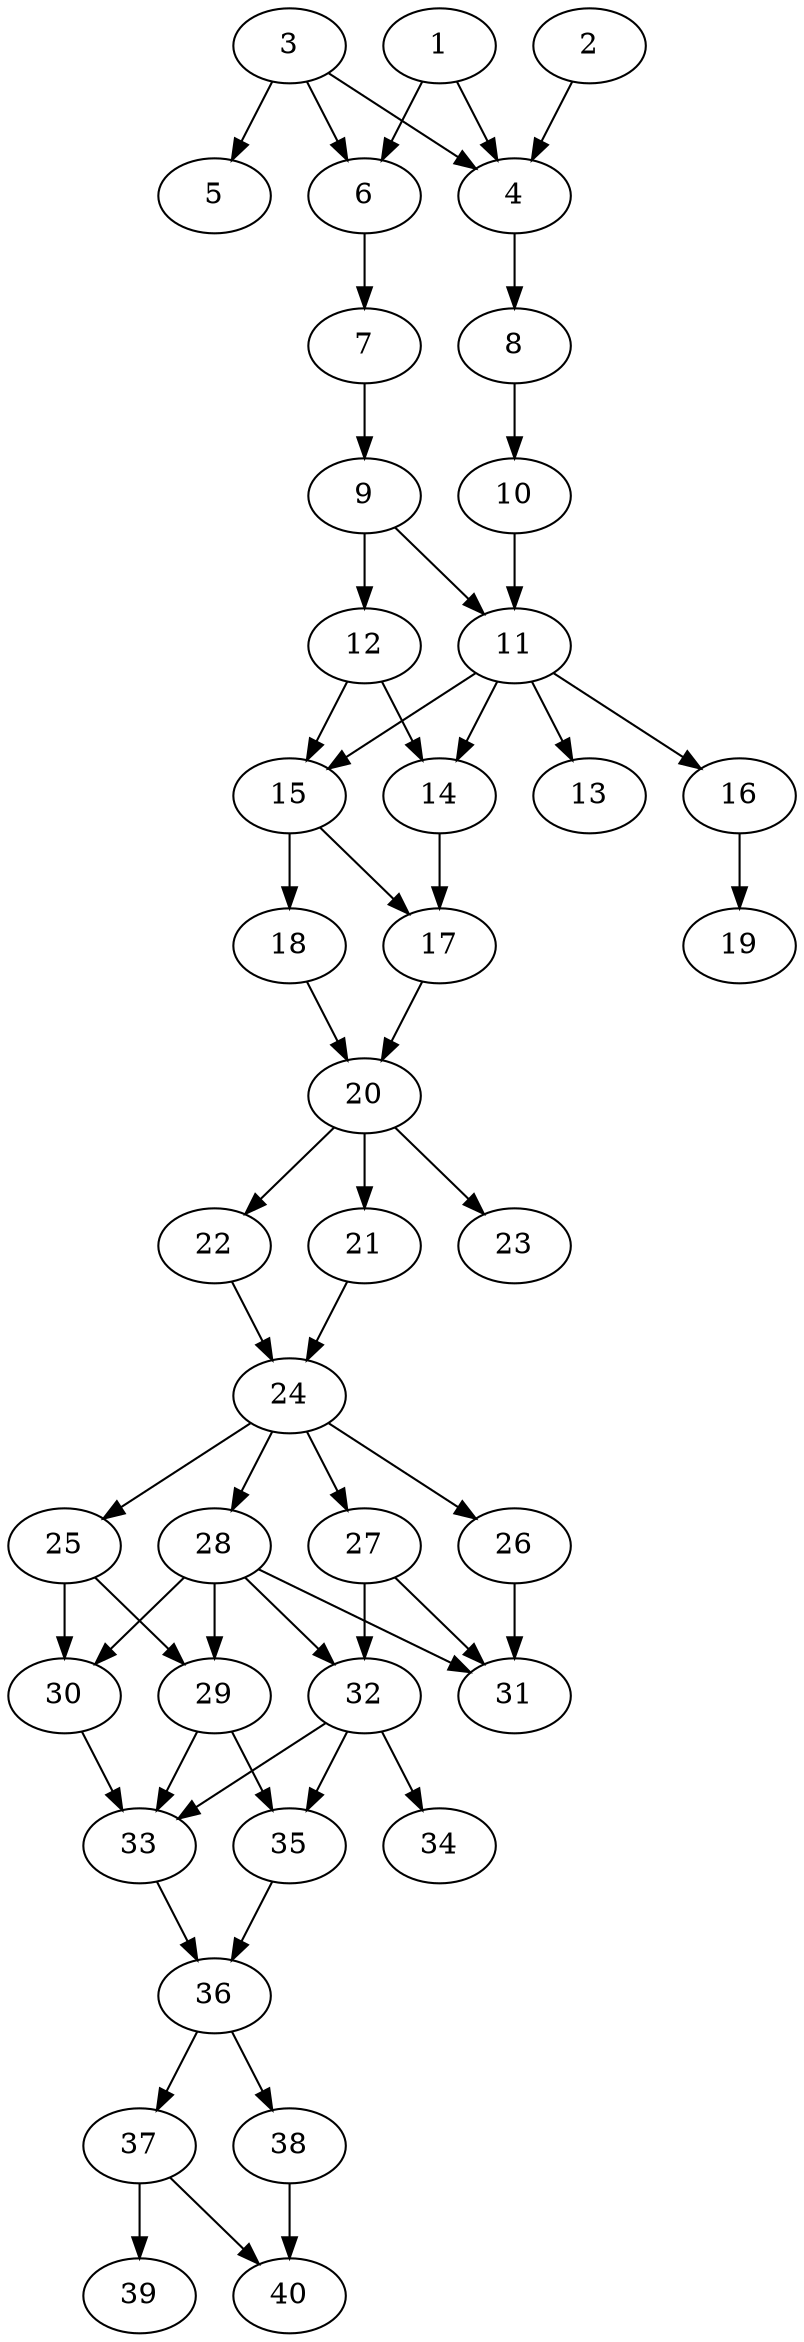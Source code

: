 // DAG automatically generated by daggen at Thu Oct  3 14:06:48 2019
// ./daggen --dot -n 40 --ccr 0.4 --fat 0.3 --regular 0.5 --density 0.7 --mindata 5242880 --maxdata 52428800 
digraph G {
  1 [size="50078720", alpha="0.17", expect_size="20031488"] 
  1 -> 4 [size ="20031488"]
  1 -> 6 [size ="20031488"]
  2 [size="123202560", alpha="0.11", expect_size="49281024"] 
  2 -> 4 [size ="49281024"]
  3 [size="46835200", alpha="0.00", expect_size="18734080"] 
  3 -> 4 [size ="18734080"]
  3 -> 5 [size ="18734080"]
  3 -> 6 [size ="18734080"]
  4 [size="56309760", alpha="0.03", expect_size="22523904"] 
  4 -> 8 [size ="22523904"]
  5 [size="77171200", alpha="0.15", expect_size="30868480"] 
  6 [size="43760640", alpha="0.18", expect_size="17504256"] 
  6 -> 7 [size ="17504256"]
  7 [size="71400960", alpha="0.15", expect_size="28560384"] 
  7 -> 9 [size ="28560384"]
  8 [size="33254400", alpha="0.11", expect_size="13301760"] 
  8 -> 10 [size ="13301760"]
  9 [size="35223040", alpha="0.09", expect_size="14089216"] 
  9 -> 11 [size ="14089216"]
  9 -> 12 [size ="14089216"]
  10 [size="110827520", alpha="0.18", expect_size="44331008"] 
  10 -> 11 [size ="44331008"]
  11 [size="96448000", alpha="0.19", expect_size="38579200"] 
  11 -> 13 [size ="38579200"]
  11 -> 14 [size ="38579200"]
  11 -> 15 [size ="38579200"]
  11 -> 16 [size ="38579200"]
  12 [size="79534080", alpha="0.14", expect_size="31813632"] 
  12 -> 14 [size ="31813632"]
  12 -> 15 [size ="31813632"]
  13 [size="28945920", alpha="0.08", expect_size="11578368"] 
  14 [size="31408640", alpha="0.12", expect_size="12563456"] 
  14 -> 17 [size ="12563456"]
  15 [size="46574080", alpha="0.10", expect_size="18629632"] 
  15 -> 17 [size ="18629632"]
  15 -> 18 [size ="18629632"]
  16 [size="15905280", alpha="0.01", expect_size="6362112"] 
  16 -> 19 [size ="6362112"]
  17 [size="123645440", alpha="0.19", expect_size="49458176"] 
  17 -> 20 [size ="49458176"]
  18 [size="94348800", alpha="0.19", expect_size="37739520"] 
  18 -> 20 [size ="37739520"]
  19 [size="43146240", alpha="0.17", expect_size="17258496"] 
  20 [size="97991680", alpha="0.17", expect_size="39196672"] 
  20 -> 21 [size ="39196672"]
  20 -> 22 [size ="39196672"]
  20 -> 23 [size ="39196672"]
  21 [size="88537600", alpha="0.03", expect_size="35415040"] 
  21 -> 24 [size ="35415040"]
  22 [size="84656640", alpha="0.08", expect_size="33862656"] 
  22 -> 24 [size ="33862656"]
  23 [size="46348800", alpha="0.18", expect_size="18539520"] 
  24 [size="94051840", alpha="0.16", expect_size="37620736"] 
  24 -> 25 [size ="37620736"]
  24 -> 26 [size ="37620736"]
  24 -> 27 [size ="37620736"]
  24 -> 28 [size ="37620736"]
  25 [size="49423360", alpha="0.05", expect_size="19769344"] 
  25 -> 29 [size ="19769344"]
  25 -> 30 [size ="19769344"]
  26 [size="105966080", alpha="0.19", expect_size="42386432"] 
  26 -> 31 [size ="42386432"]
  27 [size="108979200", alpha="0.03", expect_size="43591680"] 
  27 -> 31 [size ="43591680"]
  27 -> 32 [size ="43591680"]
  28 [size="104243200", alpha="0.10", expect_size="41697280"] 
  28 -> 29 [size ="41697280"]
  28 -> 30 [size ="41697280"]
  28 -> 31 [size ="41697280"]
  28 -> 32 [size ="41697280"]
  29 [size="100111360", alpha="0.01", expect_size="40044544"] 
  29 -> 33 [size ="40044544"]
  29 -> 35 [size ="40044544"]
  30 [size="79864320", alpha="0.09", expect_size="31945728"] 
  30 -> 33 [size ="31945728"]
  31 [size="59374080", alpha="0.11", expect_size="23749632"] 
  32 [size="75614720", alpha="0.04", expect_size="30245888"] 
  32 -> 33 [size ="30245888"]
  32 -> 34 [size ="30245888"]
  32 -> 35 [size ="30245888"]
  33 [size="120719360", alpha="0.19", expect_size="48287744"] 
  33 -> 36 [size ="48287744"]
  34 [size="110451200", alpha="0.18", expect_size="44180480"] 
  35 [size="88017920", alpha="0.03", expect_size="35207168"] 
  35 -> 36 [size ="35207168"]
  36 [size="117483520", alpha="0.07", expect_size="46993408"] 
  36 -> 37 [size ="46993408"]
  36 -> 38 [size ="46993408"]
  37 [size="111541760", alpha="0.11", expect_size="44616704"] 
  37 -> 39 [size ="44616704"]
  37 -> 40 [size ="44616704"]
  38 [size="128481280", alpha="0.09", expect_size="51392512"] 
  38 -> 40 [size ="51392512"]
  39 [size="70489600", alpha="0.11", expect_size="28195840"] 
  40 [size="77647360", alpha="0.08", expect_size="31058944"] 
}
